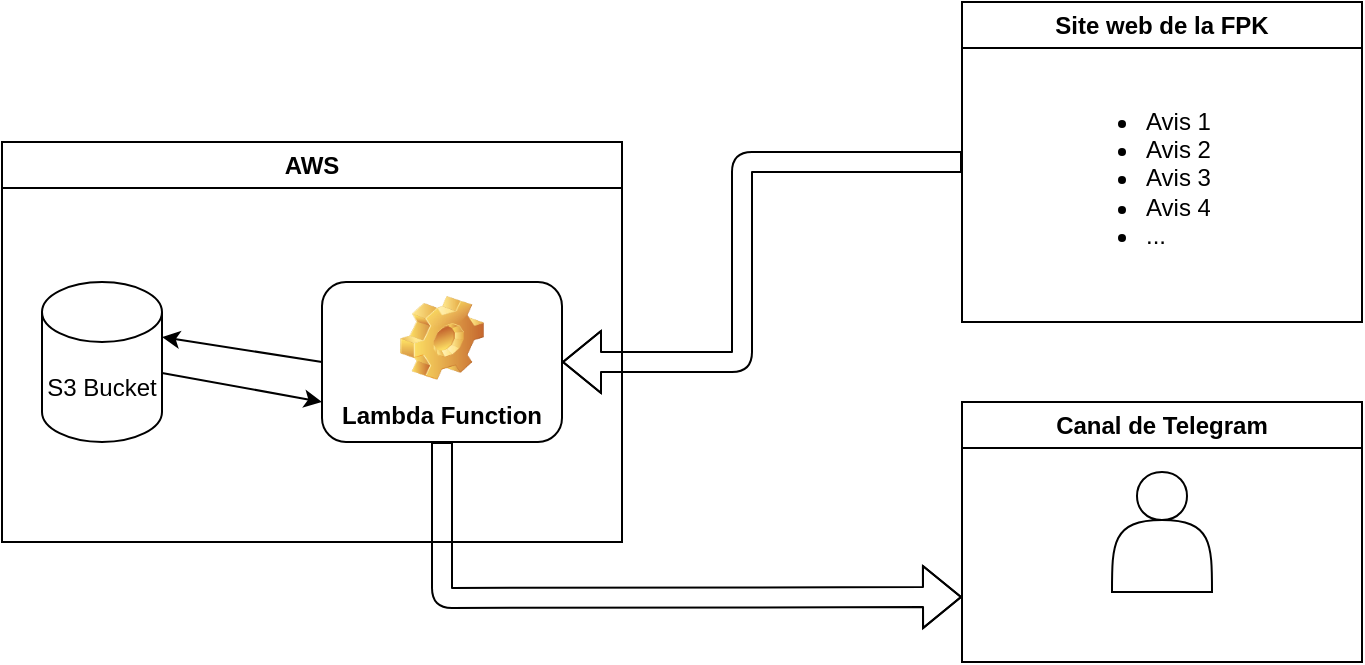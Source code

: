 <mxfile>
    <diagram id="W3_hBeCbySvQ2u0uFUep" name="Page-1">
        <mxGraphModel dx="543" dy="276" grid="1" gridSize="10" guides="1" tooltips="1" connect="1" arrows="1" fold="1" page="1" pageScale="1" pageWidth="850" pageHeight="1100" math="0" shadow="0">
            <root>
                <mxCell id="0"/>
                <mxCell id="1" parent="0"/>
                <mxCell id="3" value="AWS" style="swimlane;whiteSpace=wrap;html=1;" vertex="1" parent="1">
                    <mxGeometry x="90" y="70" width="310" height="200" as="geometry"/>
                </mxCell>
                <mxCell id="2" value="S3 Bucket" style="shape=cylinder3;whiteSpace=wrap;html=1;boundedLbl=1;backgroundOutline=1;size=15;" vertex="1" parent="3">
                    <mxGeometry x="20" y="70" width="60" height="80" as="geometry"/>
                </mxCell>
                <mxCell id="4" value="Lambda Function" style="label;whiteSpace=wrap;html=1;align=center;verticalAlign=bottom;spacingLeft=0;spacingBottom=4;imageAlign=center;imageVerticalAlign=top;image=img/clipart/Gear_128x128.png" vertex="1" parent="3">
                    <mxGeometry x="160" y="70" width="120" height="80" as="geometry"/>
                </mxCell>
                <mxCell id="11" value="" style="endArrow=classic;html=1;entryX=1;entryY=0;entryDx=0;entryDy=27.5;entryPerimeter=0;exitX=0;exitY=0.5;exitDx=0;exitDy=0;" edge="1" parent="3" source="4" target="2">
                    <mxGeometry width="50" height="50" relative="1" as="geometry">
                        <mxPoint x="330" y="110" as="sourcePoint"/>
                        <mxPoint x="380" y="60" as="targetPoint"/>
                    </mxGeometry>
                </mxCell>
                <mxCell id="12" value="" style="endArrow=classic;html=1;entryX=0;entryY=0.75;entryDx=0;entryDy=0;" edge="1" parent="3" source="2" target="4">
                    <mxGeometry width="50" height="50" relative="1" as="geometry">
                        <mxPoint x="260" y="190" as="sourcePoint"/>
                        <mxPoint x="180" y="190" as="targetPoint"/>
                    </mxGeometry>
                </mxCell>
                <mxCell id="6" value="Canal de Telegram" style="swimlane;whiteSpace=wrap;html=1;" vertex="1" parent="1">
                    <mxGeometry x="570" y="200" width="200" height="130" as="geometry"/>
                </mxCell>
                <mxCell id="5" value="" style="shape=actor;whiteSpace=wrap;html=1;" vertex="1" parent="6">
                    <mxGeometry x="75" y="35" width="50" height="60" as="geometry"/>
                </mxCell>
                <mxCell id="7" value="Site web de la FPK" style="swimlane;whiteSpace=wrap;html=1;" vertex="1" parent="1">
                    <mxGeometry x="570" width="200" height="160" as="geometry"/>
                </mxCell>
                <mxCell id="9" value="&lt;ul&gt;&lt;li&gt;Avis 1&lt;/li&gt;&lt;li&gt;Avis 2&lt;/li&gt;&lt;li&gt;Avis 3&lt;/li&gt;&lt;li&gt;Avis 4&lt;/li&gt;&lt;li&gt;...&lt;/li&gt;&lt;/ul&gt;" style="text;strokeColor=none;fillColor=none;html=1;whiteSpace=wrap;verticalAlign=middle;overflow=hidden;" vertex="1" parent="7">
                    <mxGeometry x="50" y="30" width="100" height="115" as="geometry"/>
                </mxCell>
                <mxCell id="10" value="" style="shape=flexArrow;endArrow=none;startArrow=classic;html=1;entryX=0;entryY=0.5;entryDx=0;entryDy=0;exitX=1;exitY=0.5;exitDx=0;exitDy=0;endFill=0;" edge="1" parent="1" source="4" target="7">
                    <mxGeometry width="100" height="100" relative="1" as="geometry">
                        <mxPoint x="400" y="240" as="sourcePoint"/>
                        <mxPoint x="500" y="140" as="targetPoint"/>
                        <Array as="points">
                            <mxPoint x="460" y="180"/>
                            <mxPoint x="460" y="80"/>
                        </Array>
                    </mxGeometry>
                </mxCell>
                <mxCell id="13" value="" style="shape=flexArrow;endArrow=classic;startArrow=none;html=1;exitX=0.5;exitY=1;exitDx=0;exitDy=0;entryX=0;entryY=0.75;entryDx=0;entryDy=0;startFill=0;" edge="1" parent="1" source="4" target="6">
                    <mxGeometry width="100" height="100" relative="1" as="geometry">
                        <mxPoint x="540" y="230" as="sourcePoint"/>
                        <mxPoint x="640" y="130" as="targetPoint"/>
                        <Array as="points">
                            <mxPoint x="310" y="298"/>
                        </Array>
                    </mxGeometry>
                </mxCell>
            </root>
        </mxGraphModel>
    </diagram>
</mxfile>